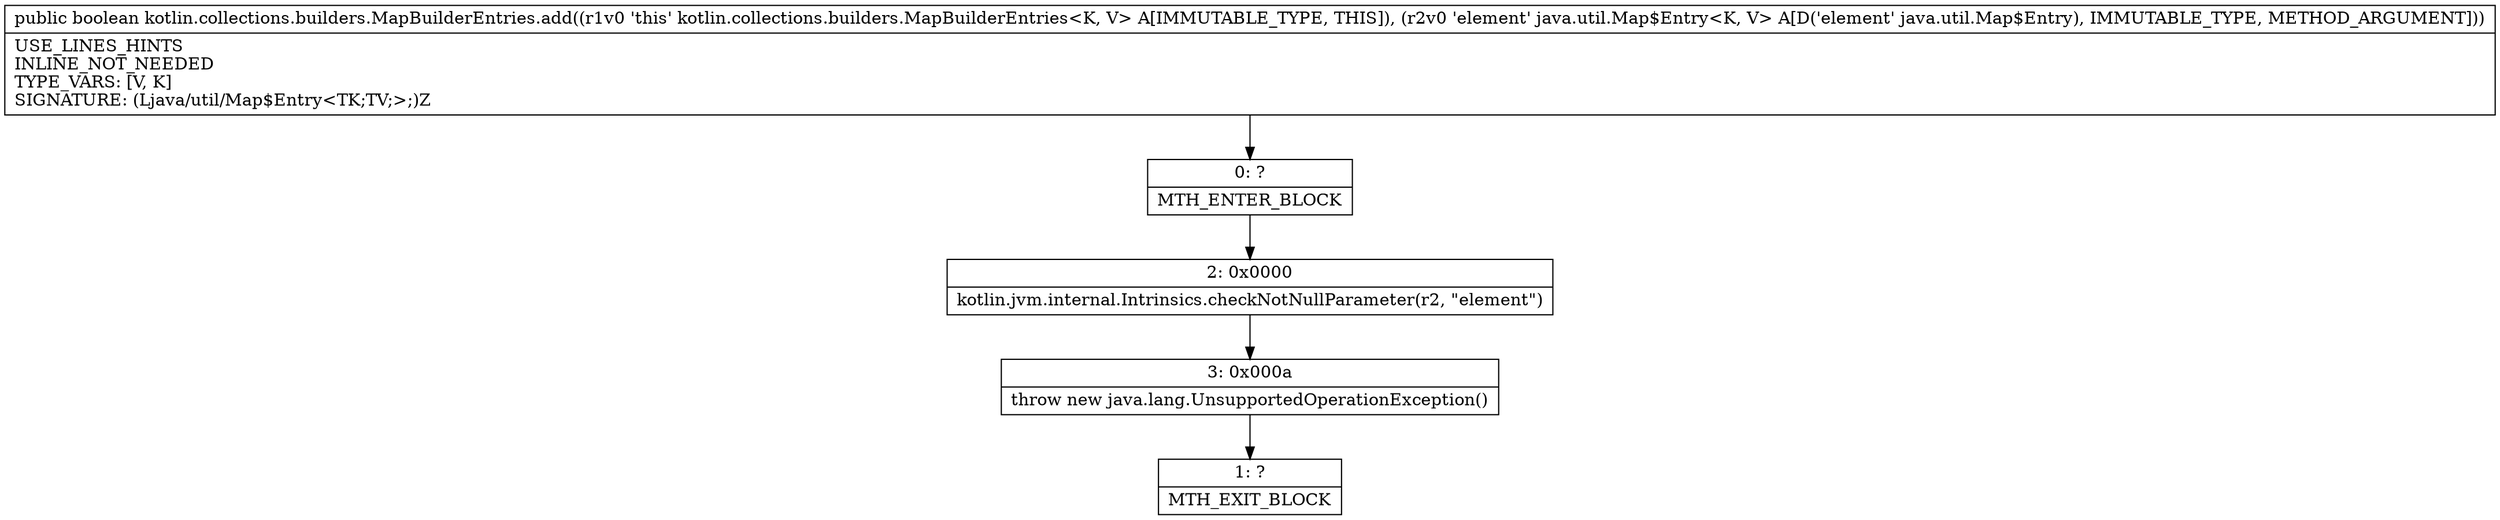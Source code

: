 digraph "CFG forkotlin.collections.builders.MapBuilderEntries.add(Ljava\/util\/Map$Entry;)Z" {
Node_0 [shape=record,label="{0\:\ ?|MTH_ENTER_BLOCK\l}"];
Node_2 [shape=record,label="{2\:\ 0x0000|kotlin.jvm.internal.Intrinsics.checkNotNullParameter(r2, \"element\")\l}"];
Node_3 [shape=record,label="{3\:\ 0x000a|throw new java.lang.UnsupportedOperationException()\l}"];
Node_1 [shape=record,label="{1\:\ ?|MTH_EXIT_BLOCK\l}"];
MethodNode[shape=record,label="{public boolean kotlin.collections.builders.MapBuilderEntries.add((r1v0 'this' kotlin.collections.builders.MapBuilderEntries\<K, V\> A[IMMUTABLE_TYPE, THIS]), (r2v0 'element' java.util.Map$Entry\<K, V\> A[D('element' java.util.Map$Entry), IMMUTABLE_TYPE, METHOD_ARGUMENT]))  | USE_LINES_HINTS\lINLINE_NOT_NEEDED\lTYPE_VARS: [V, K]\lSIGNATURE: (Ljava\/util\/Map$Entry\<TK;TV;\>;)Z\l}"];
MethodNode -> Node_0;Node_0 -> Node_2;
Node_2 -> Node_3;
Node_3 -> Node_1;
}

